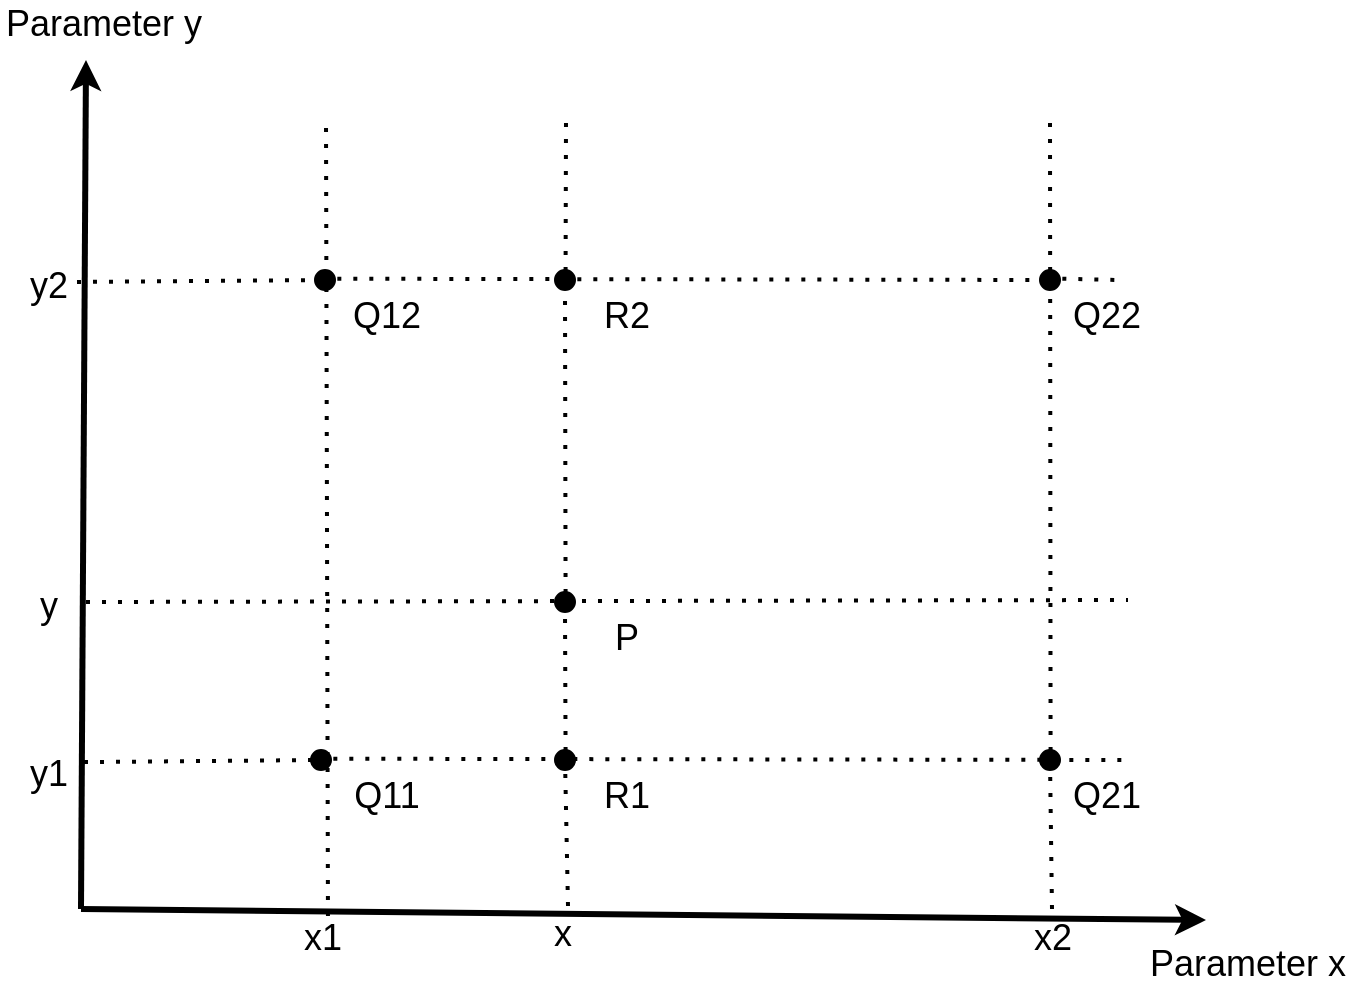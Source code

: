 <mxfile version="21.6.5" type="github">
  <diagram id="07fea595-8f29-1299-0266-81d95cde20df" name="Page-1">
    <mxGraphModel dx="-904" dy="-63" grid="0" gridSize="10" guides="1" tooltips="1" connect="1" arrows="1" fold="1" page="1" pageScale="1" pageWidth="1169" pageHeight="827" background="none" math="0" shadow="0">
      <root>
        <mxCell id="0" />
        <mxCell id="1" parent="0" />
        <mxCell id="727" value="" style="edgeStyle=none;html=1;fontColor=#000000;strokeWidth=3;strokeColor=#000000;" parent="1" edge="1">
          <mxGeometry width="100" height="100" relative="1" as="geometry">
            <mxPoint x="2437.5" y="1594.5" as="sourcePoint" />
            <mxPoint x="2440" y="1170" as="targetPoint" />
          </mxGeometry>
        </mxCell>
        <mxCell id="734" value="" style="edgeStyle=none;html=1;fontColor=#000000;strokeWidth=3;strokeColor=#000000;" parent="1" edge="1">
          <mxGeometry width="100" height="100" relative="1" as="geometry">
            <mxPoint x="2437.5" y="1594.5" as="sourcePoint" />
            <mxPoint x="3000" y="1600" as="targetPoint" />
          </mxGeometry>
        </mxCell>
        <mxCell id="735" value="Parameter x" style="text;spacingTop=-5;html=1;fontSize=18;fontStyle=0;points=[];strokeColor=none;" parent="1" vertex="1">
          <mxGeometry x="2970" y="1610" width="80" height="20" as="geometry" />
        </mxCell>
        <mxCell id="736" value="x1" style="text;spacingTop=-5;align=center;verticalAlign=middle;fontStyle=0;html=1;fontSize=18;points=[];strokeColor=none;" parent="1" vertex="1">
          <mxGeometry x="2497.5" y="1596.5" width="120" height="30" as="geometry" />
        </mxCell>
        <mxCell id="737" value="x" style="text;spacingTop=-5;align=center;verticalAlign=middle;fontStyle=0;html=1;fontSize=18;points=[];strokeColor=none;" parent="1" vertex="1">
          <mxGeometry x="2617.5" y="1594.5" width="120" height="30" as="geometry" />
        </mxCell>
        <mxCell id="738" value="x2" style="text;spacingTop=-5;align=center;verticalAlign=middle;fontStyle=0;html=1;fontSize=18;points=[];strokeColor=none;" parent="1" vertex="1">
          <mxGeometry x="2863" y="1596.5" width="120" height="30" as="geometry" />
        </mxCell>
        <mxCell id="745" value="Parameter y" style="text;spacingTop=-5;html=1;fontSize=18;fontStyle=0;points=[]" parent="1" vertex="1">
          <mxGeometry x="2397.5" y="1140" width="80" height="20" as="geometry" />
        </mxCell>
        <mxCell id="746" value="y1" style="text;spacingTop=-5;align=center;verticalAlign=middle;fontStyle=0;html=1;fontSize=18;points=[]" parent="1" vertex="1">
          <mxGeometry x="2405.5" y="1464.5" width="30" height="130.0" as="geometry" />
        </mxCell>
        <mxCell id="747" value="y" style="text;spacingTop=-5;align=center;verticalAlign=middle;fontStyle=0;html=1;fontSize=18;points=[]" parent="1" vertex="1">
          <mxGeometry x="2405.5" y="1380" width="30" height="130.0" as="geometry" />
        </mxCell>
        <mxCell id="748" value="y2" style="text;spacingTop=-5;align=center;verticalAlign=middle;fontStyle=0;html=1;fontSize=18;points=[]" parent="1" vertex="1">
          <mxGeometry x="2405.5" y="1220" width="30" height="130.0" as="geometry" />
        </mxCell>
        <mxCell id="752" value="Q12" style="text;spacingTop=-5;align=center;verticalAlign=middle;fontStyle=0;html=1;fontSize=18;points=[];strokeColor=none;" parent="1" vertex="1">
          <mxGeometry x="2530" y="1285" width="120" height="30" as="geometry" />
        </mxCell>
        <mxCell id="KzxYQT_6u3SlZjh-CfOC-754" value="" style="endArrow=none;dashed=1;html=1;dashPattern=1 3;strokeWidth=2;rounded=0;exitX=1.117;exitY=0.435;exitDx=0;exitDy=0;exitPerimeter=0;" edge="1" parent="1" source="KzxYQT_6u3SlZjh-CfOC-764">
          <mxGeometry width="50" height="50" relative="1" as="geometry">
            <mxPoint x="2497.5" y="1520" as="sourcePoint" />
            <mxPoint x="2960" y="1520" as="targetPoint" />
          </mxGeometry>
        </mxCell>
        <mxCell id="KzxYQT_6u3SlZjh-CfOC-755" value="" style="endArrow=none;dashed=1;html=1;dashPattern=1 3;strokeWidth=2;rounded=0;exitX=0.529;exitY=0.05;exitDx=0;exitDy=0;exitPerimeter=0;" edge="1" parent="1" source="736">
          <mxGeometry width="50" height="50" relative="1" as="geometry">
            <mxPoint x="2560" y="1470" as="sourcePoint" />
            <mxPoint x="2560" y="1200" as="targetPoint" />
          </mxGeometry>
        </mxCell>
        <mxCell id="KzxYQT_6u3SlZjh-CfOC-756" value="" style="endArrow=none;dashed=1;html=1;dashPattern=1 3;strokeWidth=2;rounded=0;exitX=0.529;exitY=0.05;exitDx=0;exitDy=0;exitPerimeter=0;" edge="1" parent="1" source="KzxYQT_6u3SlZjh-CfOC-769">
          <mxGeometry width="50" height="50" relative="1" as="geometry">
            <mxPoint x="2681" y="1593" as="sourcePoint" />
            <mxPoint x="2680" y="1200" as="targetPoint" />
          </mxGeometry>
        </mxCell>
        <mxCell id="KzxYQT_6u3SlZjh-CfOC-757" value="" style="endArrow=none;dashed=1;html=1;dashPattern=1 3;strokeWidth=2;rounded=0;exitX=0.529;exitY=0.05;exitDx=0;exitDy=0;exitPerimeter=0;" edge="1" parent="1" source="KzxYQT_6u3SlZjh-CfOC-761">
          <mxGeometry width="50" height="50" relative="1" as="geometry">
            <mxPoint x="2923" y="1594.5" as="sourcePoint" />
            <mxPoint x="2922" y="1201.5" as="targetPoint" />
          </mxGeometry>
        </mxCell>
        <mxCell id="KzxYQT_6u3SlZjh-CfOC-758" value="" style="endArrow=none;dashed=1;html=1;dashPattern=1 3;strokeWidth=2;rounded=0;exitX=1.117;exitY=0.435;exitDx=0;exitDy=0;exitPerimeter=0;" edge="1" parent="1">
          <mxGeometry width="50" height="50" relative="1" as="geometry">
            <mxPoint x="2440" y="1441" as="sourcePoint" />
            <mxPoint x="2961" y="1440" as="targetPoint" />
          </mxGeometry>
        </mxCell>
        <mxCell id="KzxYQT_6u3SlZjh-CfOC-759" value="" style="endArrow=none;dashed=1;html=1;dashPattern=1 3;strokeWidth=2;rounded=0;exitX=1.117;exitY=0.435;exitDx=0;exitDy=0;exitPerimeter=0;" edge="1" parent="1" source="KzxYQT_6u3SlZjh-CfOC-771">
          <mxGeometry width="50" height="50" relative="1" as="geometry">
            <mxPoint x="2435.5" y="1281" as="sourcePoint" />
            <mxPoint x="2956.5" y="1280" as="targetPoint" />
          </mxGeometry>
        </mxCell>
        <mxCell id="KzxYQT_6u3SlZjh-CfOC-762" value="" style="endArrow=none;dashed=1;html=1;dashPattern=1 3;strokeWidth=2;rounded=0;exitX=0.529;exitY=0.05;exitDx=0;exitDy=0;exitPerimeter=0;" edge="1" parent="1" target="KzxYQT_6u3SlZjh-CfOC-761">
          <mxGeometry width="50" height="50" relative="1" as="geometry">
            <mxPoint x="2923" y="1594.5" as="sourcePoint" />
            <mxPoint x="2922" y="1201.5" as="targetPoint" />
          </mxGeometry>
        </mxCell>
        <mxCell id="KzxYQT_6u3SlZjh-CfOC-761" value="" style="ellipse;whiteSpace=wrap;html=1;aspect=fixed;fillColor=#000000;" vertex="1" parent="1">
          <mxGeometry x="2917" y="1515" width="10" height="10" as="geometry" />
        </mxCell>
        <mxCell id="KzxYQT_6u3SlZjh-CfOC-763" value="" style="endArrow=none;dashed=1;html=1;dashPattern=1 3;strokeWidth=2;rounded=0;exitX=0.529;exitY=0.05;exitDx=0;exitDy=0;exitPerimeter=0;" edge="1" parent="1" target="KzxYQT_6u3SlZjh-CfOC-760">
          <mxGeometry width="50" height="50" relative="1" as="geometry">
            <mxPoint x="2681" y="1593" as="sourcePoint" />
            <mxPoint x="2680" y="1200" as="targetPoint" />
          </mxGeometry>
        </mxCell>
        <mxCell id="KzxYQT_6u3SlZjh-CfOC-760" value="" style="ellipse;whiteSpace=wrap;html=1;aspect=fixed;fillColor=#000000;" vertex="1" parent="1">
          <mxGeometry x="2674.5" y="1515" width="10" height="10" as="geometry" />
        </mxCell>
        <mxCell id="KzxYQT_6u3SlZjh-CfOC-765" value="" style="endArrow=none;dashed=1;html=1;dashPattern=1 3;strokeWidth=2;rounded=0;exitX=1.117;exitY=0.435;exitDx=0;exitDy=0;exitPerimeter=0;" edge="1" parent="1" source="746" target="KzxYQT_6u3SlZjh-CfOC-764">
          <mxGeometry width="50" height="50" relative="1" as="geometry">
            <mxPoint x="2439" y="1521" as="sourcePoint" />
            <mxPoint x="2960" y="1520" as="targetPoint" />
          </mxGeometry>
        </mxCell>
        <mxCell id="KzxYQT_6u3SlZjh-CfOC-764" value="" style="ellipse;whiteSpace=wrap;html=1;aspect=fixed;fillColor=#000000;" vertex="1" parent="1">
          <mxGeometry x="2552.5" y="1515" width="10" height="10" as="geometry" />
        </mxCell>
        <mxCell id="KzxYQT_6u3SlZjh-CfOC-767" value="" style="endArrow=none;dashed=1;html=1;dashPattern=1 3;strokeWidth=2;rounded=0;exitX=0.529;exitY=0.05;exitDx=0;exitDy=0;exitPerimeter=0;" edge="1" parent="1" source="KzxYQT_6u3SlZjh-CfOC-760" target="KzxYQT_6u3SlZjh-CfOC-766">
          <mxGeometry width="50" height="50" relative="1" as="geometry">
            <mxPoint x="2678" y="1516" as="sourcePoint" />
            <mxPoint x="2680" y="1200" as="targetPoint" />
          </mxGeometry>
        </mxCell>
        <mxCell id="KzxYQT_6u3SlZjh-CfOC-766" value="" style="ellipse;whiteSpace=wrap;html=1;aspect=fixed;fillColor=#000000;" vertex="1" parent="1">
          <mxGeometry x="2674.5" y="1436" width="10" height="10" as="geometry" />
        </mxCell>
        <mxCell id="KzxYQT_6u3SlZjh-CfOC-770" value="" style="endArrow=none;dashed=1;html=1;dashPattern=1 3;strokeWidth=2;rounded=0;exitX=0.529;exitY=0.05;exitDx=0;exitDy=0;exitPerimeter=0;" edge="1" parent="1" source="KzxYQT_6u3SlZjh-CfOC-766" target="KzxYQT_6u3SlZjh-CfOC-769">
          <mxGeometry width="50" height="50" relative="1" as="geometry">
            <mxPoint x="2680" y="1437" as="sourcePoint" />
            <mxPoint x="2680" y="1200" as="targetPoint" />
          </mxGeometry>
        </mxCell>
        <mxCell id="KzxYQT_6u3SlZjh-CfOC-769" value="" style="ellipse;whiteSpace=wrap;html=1;aspect=fixed;fillColor=#000000;" vertex="1" parent="1">
          <mxGeometry x="2674.5" y="1275" width="10" height="10" as="geometry" />
        </mxCell>
        <mxCell id="KzxYQT_6u3SlZjh-CfOC-772" value="" style="endArrow=none;dashed=1;html=1;dashPattern=1 3;strokeWidth=2;rounded=0;exitX=1.117;exitY=0.435;exitDx=0;exitDy=0;exitPerimeter=0;" edge="1" parent="1" source="KzxYQT_6u3SlZjh-CfOC-773" target="KzxYQT_6u3SlZjh-CfOC-771">
          <mxGeometry width="50" height="50" relative="1" as="geometry">
            <mxPoint x="2435.5" y="1281" as="sourcePoint" />
            <mxPoint x="2956.5" y="1280" as="targetPoint" />
          </mxGeometry>
        </mxCell>
        <mxCell id="KzxYQT_6u3SlZjh-CfOC-771" value="" style="ellipse;whiteSpace=wrap;html=1;aspect=fixed;fillColor=#000000;" vertex="1" parent="1">
          <mxGeometry x="2917" y="1275" width="10" height="10" as="geometry" />
        </mxCell>
        <mxCell id="KzxYQT_6u3SlZjh-CfOC-774" value="" style="endArrow=none;dashed=1;html=1;dashPattern=1 3;strokeWidth=2;rounded=0;exitX=1.117;exitY=0.435;exitDx=0;exitDy=0;exitPerimeter=0;" edge="1" parent="1" target="KzxYQT_6u3SlZjh-CfOC-773">
          <mxGeometry width="50" height="50" relative="1" as="geometry">
            <mxPoint x="2435.5" y="1281" as="sourcePoint" />
            <mxPoint x="2917" y="1280" as="targetPoint" />
          </mxGeometry>
        </mxCell>
        <mxCell id="KzxYQT_6u3SlZjh-CfOC-773" value="" style="ellipse;whiteSpace=wrap;html=1;aspect=fixed;fillColor=#000000;" vertex="1" parent="1">
          <mxGeometry x="2554.5" y="1275" width="10" height="10" as="geometry" />
        </mxCell>
        <mxCell id="KzxYQT_6u3SlZjh-CfOC-775" value="Q22" style="text;spacingTop=-5;align=center;verticalAlign=middle;fontStyle=0;html=1;fontSize=18;points=[];strokeColor=none;" vertex="1" parent="1">
          <mxGeometry x="2890" y="1285" width="120" height="30" as="geometry" />
        </mxCell>
        <mxCell id="KzxYQT_6u3SlZjh-CfOC-776" value="Q11" style="text;spacingTop=-5;align=center;verticalAlign=middle;fontStyle=0;html=1;fontSize=18;points=[];strokeColor=none;" vertex="1" parent="1">
          <mxGeometry x="2530" y="1525" width="120" height="30" as="geometry" />
        </mxCell>
        <mxCell id="KzxYQT_6u3SlZjh-CfOC-777" value="Q21" style="text;spacingTop=-5;align=center;verticalAlign=middle;fontStyle=0;html=1;fontSize=18;points=[];strokeColor=none;" vertex="1" parent="1">
          <mxGeometry x="2890" y="1525" width="120" height="30" as="geometry" />
        </mxCell>
        <mxCell id="KzxYQT_6u3SlZjh-CfOC-778" value="R1" style="text;spacingTop=-5;align=center;verticalAlign=middle;fontStyle=0;html=1;fontSize=18;points=[];strokeColor=none;" vertex="1" parent="1">
          <mxGeometry x="2650" y="1525" width="120" height="30" as="geometry" />
        </mxCell>
        <mxCell id="KzxYQT_6u3SlZjh-CfOC-779" value="R2" style="text;spacingTop=-5;align=center;verticalAlign=middle;fontStyle=0;html=1;fontSize=18;points=[];strokeColor=none;" vertex="1" parent="1">
          <mxGeometry x="2650" y="1285" width="120" height="30" as="geometry" />
        </mxCell>
        <mxCell id="KzxYQT_6u3SlZjh-CfOC-780" value="P" style="text;spacingTop=-5;align=center;verticalAlign=middle;fontStyle=0;html=1;fontSize=18;points=[];strokeColor=none;" vertex="1" parent="1">
          <mxGeometry x="2650" y="1446" width="120" height="30" as="geometry" />
        </mxCell>
      </root>
    </mxGraphModel>
  </diagram>
</mxfile>
